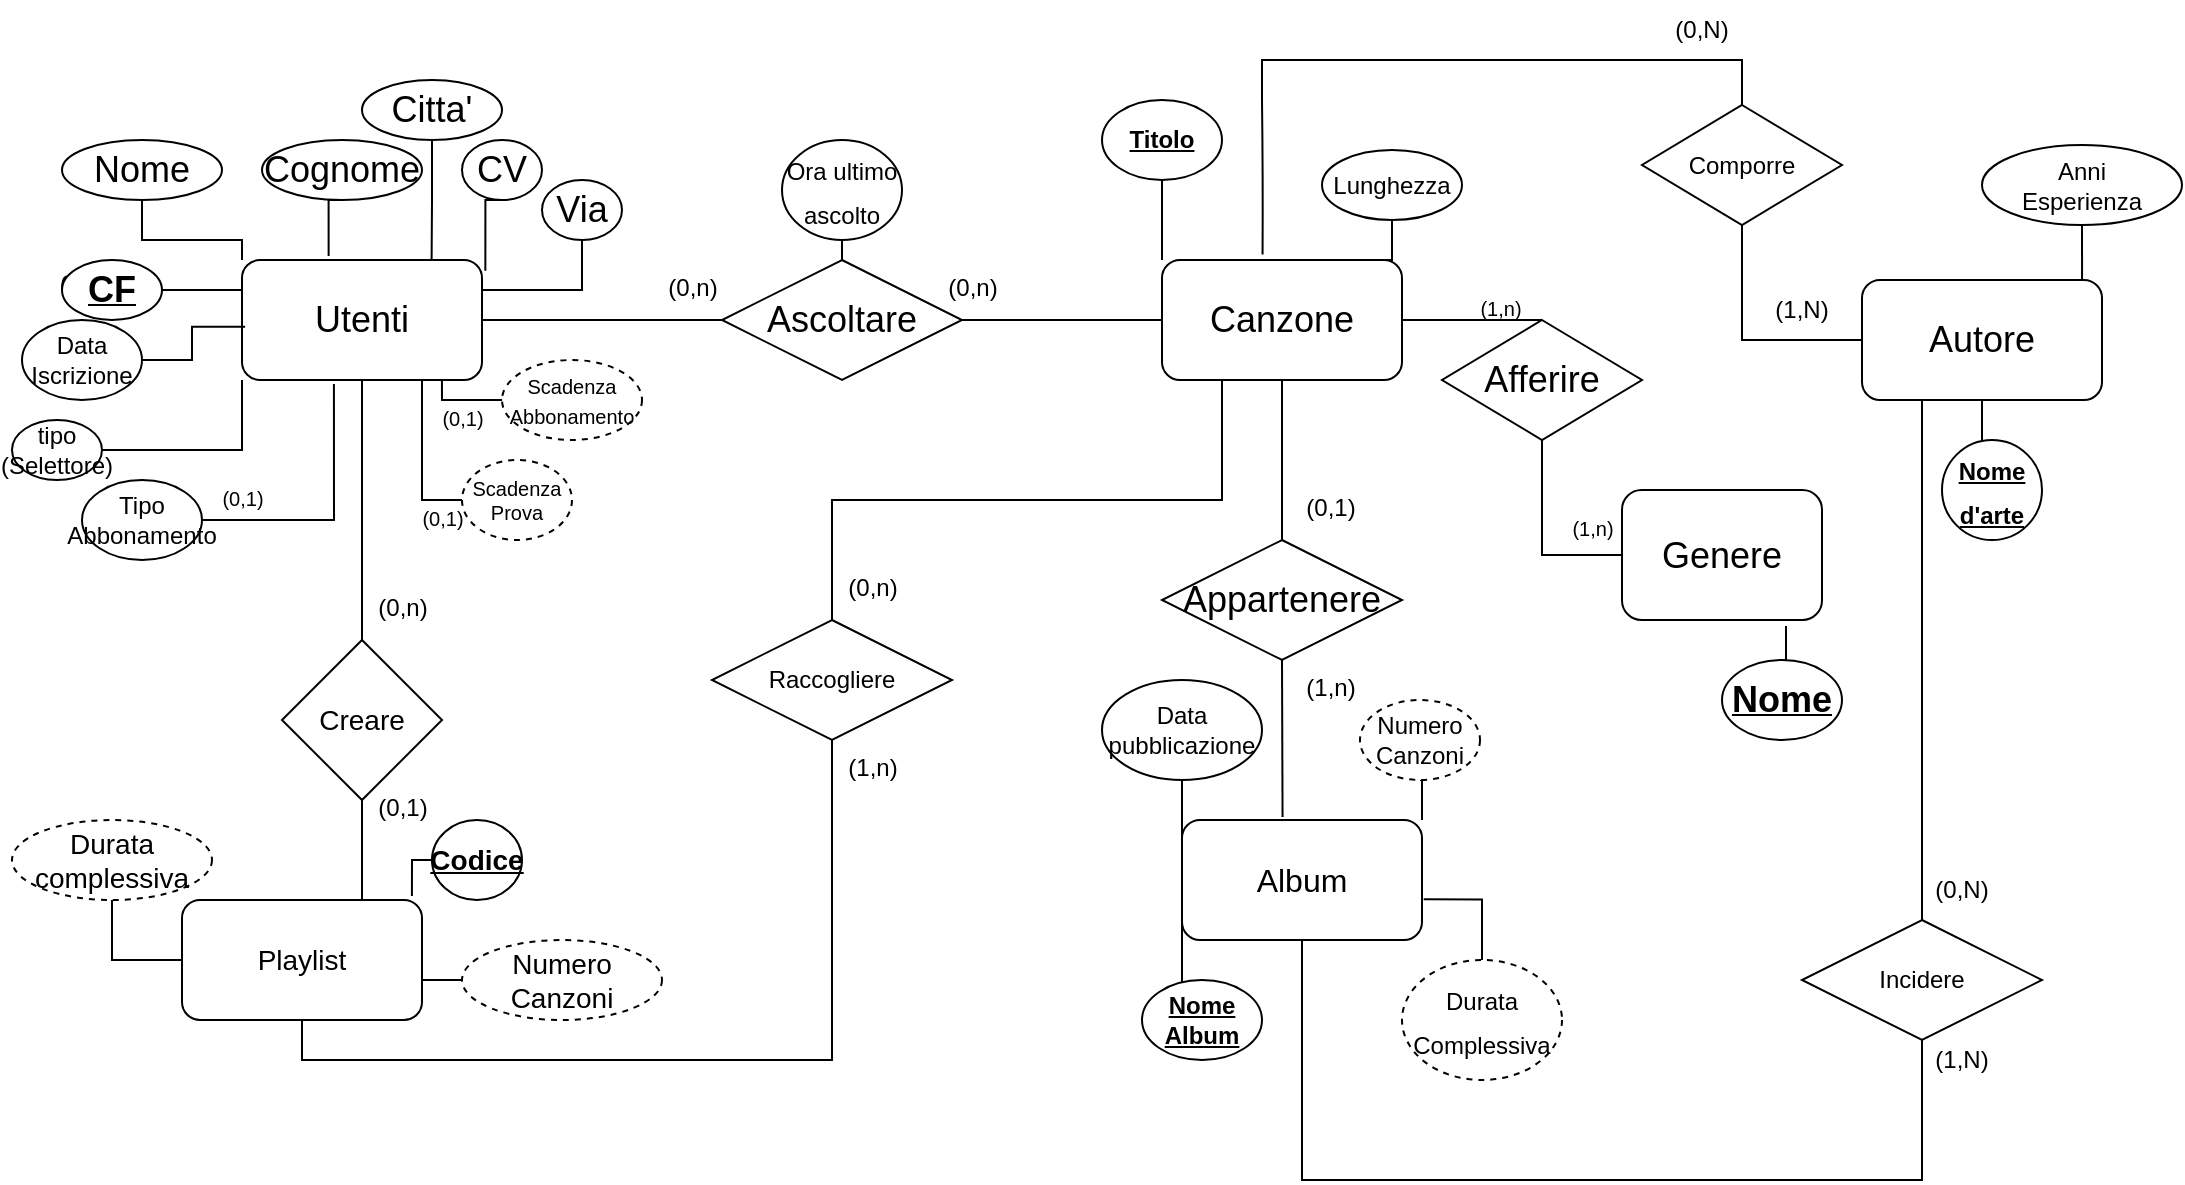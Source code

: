 <mxfile version="16.1.2" type="device"><diagram id="R2lEEEUBdFMjLlhIrx00" name="Page-1"><mxGraphModel dx="1662" dy="836" grid="1" gridSize="10" guides="1" tooltips="1" connect="1" arrows="1" fold="1" page="1" pageScale="1" pageWidth="850" pageHeight="1100" math="0" shadow="0" extFonts="Permanent Marker^https://fonts.googleapis.com/css?family=Permanent+Marker"><root><mxCell id="0"/><mxCell id="1" parent="0"/><mxCell id="5YSdxhO95yGeCRwXdi7l-8" style="edgeStyle=orthogonalEdgeStyle;curved=1;rounded=0;orthogonalLoop=1;jettySize=auto;html=1;exitX=0;exitY=0.25;exitDx=0;exitDy=0;fontSize=12;endArrow=none;endFill=0;startArrow=none;" parent="1" source="5YSdxhO95yGeCRwXdi7l-20" edge="1"><mxGeometry relative="1" as="geometry"><mxPoint x="110" y="175.294" as="targetPoint"/></mxGeometry></mxCell><mxCell id="5YSdxhO95yGeCRwXdi7l-50" style="edgeStyle=orthogonalEdgeStyle;rounded=0;orthogonalLoop=1;jettySize=auto;html=1;exitX=0.5;exitY=1;exitDx=0;exitDy=0;entryX=0.5;entryY=0;entryDx=0;entryDy=0;fontSize=10;endArrow=none;endFill=0;" parent="1" source="5YSdxhO95yGeCRwXdi7l-9" target="5YSdxhO95yGeCRwXdi7l-40" edge="1"><mxGeometry relative="1" as="geometry"/></mxCell><mxCell id="5YSdxhO95yGeCRwXdi7l-9" value="&lt;font style=&quot;font-size: 18px&quot;&gt;Utenti&lt;/font&gt;" style="rounded=1;whiteSpace=wrap;html=1;" parent="1" vertex="1"><mxGeometry x="200" y="160" width="120" height="60" as="geometry"/></mxCell><mxCell id="5YSdxhO95yGeCRwXdi7l-10" style="edgeStyle=orthogonalEdgeStyle;rounded=0;orthogonalLoop=1;jettySize=auto;html=1;exitX=0.5;exitY=1;exitDx=0;exitDy=0;entryX=0;entryY=0;entryDx=0;entryDy=0;fontSize=12;endArrow=none;endFill=0;" parent="1" source="5YSdxhO95yGeCRwXdi7l-11" target="5YSdxhO95yGeCRwXdi7l-9" edge="1"><mxGeometry relative="1" as="geometry"/></mxCell><mxCell id="5YSdxhO95yGeCRwXdi7l-11" value="Nome" style="ellipse;whiteSpace=wrap;html=1;align=center;fontSize=18;fillColor=default;" parent="1" vertex="1"><mxGeometry x="110" y="100" width="80" height="30" as="geometry"/></mxCell><mxCell id="5YSdxhO95yGeCRwXdi7l-12" style="edgeStyle=orthogonalEdgeStyle;rounded=0;orthogonalLoop=1;jettySize=auto;html=1;exitX=0.5;exitY=1;exitDx=0;exitDy=0;entryX=0.361;entryY=-0.033;entryDx=0;entryDy=0;entryPerimeter=0;fontSize=12;endArrow=none;endFill=0;" parent="1" source="5YSdxhO95yGeCRwXdi7l-13" target="5YSdxhO95yGeCRwXdi7l-9" edge="1"><mxGeometry relative="1" as="geometry"/></mxCell><mxCell id="5YSdxhO95yGeCRwXdi7l-13" value="Cognome" style="ellipse;whiteSpace=wrap;html=1;align=center;fontSize=18;fillColor=default;" parent="1" vertex="1"><mxGeometry x="210" y="100" width="80" height="30" as="geometry"/></mxCell><mxCell id="5YSdxhO95yGeCRwXdi7l-34" style="edgeStyle=orthogonalEdgeStyle;rounded=0;orthogonalLoop=1;jettySize=auto;html=1;exitX=0.5;exitY=1;exitDx=0;exitDy=0;entryX=0.79;entryY=0;entryDx=0;entryDy=0;entryPerimeter=0;fontSize=10;endArrow=none;endFill=0;" parent="1" source="5YSdxhO95yGeCRwXdi7l-17" target="5YSdxhO95yGeCRwXdi7l-9" edge="1"><mxGeometry relative="1" as="geometry"/></mxCell><mxCell id="5YSdxhO95yGeCRwXdi7l-17" value="Citta'" style="ellipse;whiteSpace=wrap;html=1;align=center;fontSize=18;fillColor=default;" parent="1" vertex="1"><mxGeometry x="260" y="70" width="70" height="30" as="geometry"/></mxCell><mxCell id="5YSdxhO95yGeCRwXdi7l-35" style="edgeStyle=orthogonalEdgeStyle;rounded=0;orthogonalLoop=1;jettySize=auto;html=1;exitX=0.5;exitY=1;exitDx=0;exitDy=0;entryX=1.014;entryY=0.09;entryDx=0;entryDy=0;entryPerimeter=0;fontSize=10;endArrow=none;endFill=0;" parent="1" source="5YSdxhO95yGeCRwXdi7l-19" target="5YSdxhO95yGeCRwXdi7l-9" edge="1"><mxGeometry relative="1" as="geometry"/></mxCell><mxCell id="5YSdxhO95yGeCRwXdi7l-19" value="CV" style="ellipse;whiteSpace=wrap;html=1;align=center;fontSize=18;fillColor=default;" parent="1" vertex="1"><mxGeometry x="310" y="100" width="40" height="30" as="geometry"/></mxCell><mxCell id="5YSdxhO95yGeCRwXdi7l-20" value="&lt;u&gt;&lt;b&gt;CF&lt;/b&gt;&lt;/u&gt;" style="ellipse;whiteSpace=wrap;html=1;align=center;fontSize=18;fillColor=default;" parent="1" vertex="1"><mxGeometry x="110" y="160" width="50" height="30" as="geometry"/></mxCell><mxCell id="5YSdxhO95yGeCRwXdi7l-21" value="" style="edgeStyle=orthogonalEdgeStyle;curved=1;rounded=0;orthogonalLoop=1;jettySize=auto;html=1;exitX=0;exitY=0.25;exitDx=0;exitDy=0;fontSize=12;endArrow=none;endFill=0;" parent="1" source="5YSdxhO95yGeCRwXdi7l-9" target="5YSdxhO95yGeCRwXdi7l-20" edge="1"><mxGeometry relative="1" as="geometry"><mxPoint x="110" y="175.294" as="targetPoint"/><mxPoint x="200" y="175" as="sourcePoint"/></mxGeometry></mxCell><mxCell id="5YSdxhO95yGeCRwXdi7l-22" style="edgeStyle=orthogonalEdgeStyle;rounded=0;orthogonalLoop=1;jettySize=auto;html=1;exitX=1;exitY=0.5;exitDx=0;exitDy=0;entryX=0.013;entryY=0.557;entryDx=0;entryDy=0;entryPerimeter=0;endArrow=none;endFill=0;" parent="1" source="5YSdxhO95yGeCRwXdi7l-23" target="5YSdxhO95yGeCRwXdi7l-9" edge="1"><mxGeometry relative="1" as="geometry"/></mxCell><mxCell id="5YSdxhO95yGeCRwXdi7l-23" value="Data Iscrizione" style="ellipse;whiteSpace=wrap;html=1;align=center;" parent="1" vertex="1"><mxGeometry x="90" y="190" width="60" height="40" as="geometry"/></mxCell><mxCell id="5YSdxhO95yGeCRwXdi7l-25" style="edgeStyle=orthogonalEdgeStyle;rounded=0;orthogonalLoop=1;jettySize=auto;html=1;exitX=1;exitY=0.5;exitDx=0;exitDy=0;entryX=0;entryY=1;entryDx=0;entryDy=0;endArrow=none;endFill=0;" parent="1" source="5YSdxhO95yGeCRwXdi7l-24" target="5YSdxhO95yGeCRwXdi7l-9" edge="1"><mxGeometry relative="1" as="geometry"/></mxCell><mxCell id="5YSdxhO95yGeCRwXdi7l-24" value="tipo&lt;br&gt;(Selettore)" style="ellipse;whiteSpace=wrap;html=1;align=center;" parent="1" vertex="1"><mxGeometry x="85" y="240" width="45" height="30" as="geometry"/></mxCell><mxCell id="5YSdxhO95yGeCRwXdi7l-31" style="edgeStyle=orthogonalEdgeStyle;rounded=0;orthogonalLoop=1;jettySize=auto;html=1;exitX=0;exitY=0.5;exitDx=0;exitDy=0;entryX=0.833;entryY=1;entryDx=0;entryDy=0;entryPerimeter=0;fontSize=10;endArrow=none;endFill=0;" parent="1" source="5YSdxhO95yGeCRwXdi7l-30" target="5YSdxhO95yGeCRwXdi7l-9" edge="1"><mxGeometry relative="1" as="geometry"/></mxCell><mxCell id="5YSdxhO95yGeCRwXdi7l-30" value="&lt;font style=&quot;font-size: 10px&quot;&gt;Scadenza&lt;br&gt;Abbonamento&lt;/font&gt;" style="ellipse;whiteSpace=wrap;html=1;align=center;fontSize=12;dashed=1;" parent="1" vertex="1"><mxGeometry x="330" y="210" width="70" height="40" as="geometry"/></mxCell><mxCell id="5YSdxhO95yGeCRwXdi7l-98" style="edgeStyle=orthogonalEdgeStyle;rounded=0;orthogonalLoop=1;jettySize=auto;html=1;exitX=0;exitY=0.5;exitDx=0;exitDy=0;entryX=0.75;entryY=1;entryDx=0;entryDy=0;fontSize=10;endArrow=none;endFill=0;" parent="1" source="5YSdxhO95yGeCRwXdi7l-32" target="5YSdxhO95yGeCRwXdi7l-9" edge="1"><mxGeometry relative="1" as="geometry"/></mxCell><mxCell id="5YSdxhO95yGeCRwXdi7l-32" value="Scadenza &lt;br&gt;Prova" style="ellipse;whiteSpace=wrap;html=1;align=center;fontSize=10;dashed=1;" parent="1" vertex="1"><mxGeometry x="310" y="260" width="55" height="40" as="geometry"/></mxCell><mxCell id="5YSdxhO95yGeCRwXdi7l-37" style="edgeStyle=orthogonalEdgeStyle;rounded=0;orthogonalLoop=1;jettySize=auto;html=1;exitX=0.5;exitY=1;exitDx=0;exitDy=0;entryX=1;entryY=0.25;entryDx=0;entryDy=0;fontSize=10;endArrow=none;endFill=0;" parent="1" source="5YSdxhO95yGeCRwXdi7l-36" target="5YSdxhO95yGeCRwXdi7l-9" edge="1"><mxGeometry relative="1" as="geometry"/></mxCell><mxCell id="5YSdxhO95yGeCRwXdi7l-36" value="Via" style="ellipse;whiteSpace=wrap;html=1;align=center;fontSize=18;fillColor=default;" parent="1" vertex="1"><mxGeometry x="350" y="120" width="40" height="30" as="geometry"/></mxCell><mxCell id="5YSdxhO95yGeCRwXdi7l-39" style="edgeStyle=orthogonalEdgeStyle;curved=1;rounded=0;orthogonalLoop=1;jettySize=auto;html=1;exitX=0.5;exitY=1;exitDx=0;exitDy=0;entryX=0.75;entryY=0;entryDx=0;entryDy=0;fontSize=14;endArrow=none;endFill=0;" parent="1" source="5YSdxhO95yGeCRwXdi7l-40" target="5YSdxhO95yGeCRwXdi7l-41" edge="1"><mxGeometry relative="1" as="geometry"/></mxCell><mxCell id="5YSdxhO95yGeCRwXdi7l-40" value="Creare" style="rhombus;whiteSpace=wrap;html=1;fontSize=14;" parent="1" vertex="1"><mxGeometry x="220" y="350" width="80" height="80" as="geometry"/></mxCell><mxCell id="5YSdxhO95yGeCRwXdi7l-107" style="edgeStyle=orthogonalEdgeStyle;rounded=0;orthogonalLoop=1;jettySize=auto;html=1;exitX=0.5;exitY=1;exitDx=0;exitDy=0;fontSize=10;endArrow=none;endFill=0;" parent="1" source="5YSdxhO95yGeCRwXdi7l-41" target="5YSdxhO95yGeCRwXdi7l-104" edge="1"><mxGeometry relative="1" as="geometry"/></mxCell><mxCell id="5YSdxhO95yGeCRwXdi7l-41" value="Playlist" style="rounded=1;whiteSpace=wrap;html=1;fontSize=14;" parent="1" vertex="1"><mxGeometry x="170" y="480" width="120" height="60" as="geometry"/></mxCell><mxCell id="5YSdxhO95yGeCRwXdi7l-42" style="edgeStyle=orthogonalEdgeStyle;rounded=0;orthogonalLoop=1;jettySize=auto;html=1;exitX=0;exitY=0.5;exitDx=0;exitDy=0;entryX=0.958;entryY=-0.033;entryDx=0;entryDy=0;entryPerimeter=0;fontSize=12;endArrow=none;endFill=0;" parent="1" source="5YSdxhO95yGeCRwXdi7l-43" target="5YSdxhO95yGeCRwXdi7l-41" edge="1"><mxGeometry relative="1" as="geometry"/></mxCell><mxCell id="5YSdxhO95yGeCRwXdi7l-43" value="&lt;b&gt;&lt;u&gt;Codice&lt;/u&gt;&lt;/b&gt;" style="ellipse;whiteSpace=wrap;html=1;align=center;fontSize=14;" parent="1" vertex="1"><mxGeometry x="295" y="440" width="45" height="40" as="geometry"/></mxCell><mxCell id="5YSdxhO95yGeCRwXdi7l-44" style="edgeStyle=orthogonalEdgeStyle;rounded=0;orthogonalLoop=1;jettySize=auto;html=1;exitX=0.5;exitY=1;exitDx=0;exitDy=0;entryX=0;entryY=0.5;entryDx=0;entryDy=0;fontSize=12;endArrow=none;endFill=0;" parent="1" source="5YSdxhO95yGeCRwXdi7l-51" target="5YSdxhO95yGeCRwXdi7l-41" edge="1"><mxGeometry relative="1" as="geometry"><mxPoint x="150.0" y="460" as="sourcePoint"/></mxGeometry></mxCell><mxCell id="5YSdxhO95yGeCRwXdi7l-45" style="edgeStyle=orthogonalEdgeStyle;rounded=0;orthogonalLoop=1;jettySize=auto;html=1;exitX=0;exitY=0.5;exitDx=0;exitDy=0;entryX=1;entryY=0.661;entryDx=0;entryDy=0;entryPerimeter=0;fontSize=12;endArrow=none;endFill=0;" parent="1" source="5YSdxhO95yGeCRwXdi7l-46" target="5YSdxhO95yGeCRwXdi7l-41" edge="1"><mxGeometry relative="1" as="geometry"/></mxCell><mxCell id="5YSdxhO95yGeCRwXdi7l-46" value="Numero Canzoni" style="ellipse;whiteSpace=wrap;html=1;align=center;fontSize=14;dashed=1;" parent="1" vertex="1"><mxGeometry x="310" y="500" width="100" height="40" as="geometry"/></mxCell><mxCell id="5YSdxhO95yGeCRwXdi7l-47" value="&lt;span style=&quot;font-size: 12px ; font-weight: 400&quot;&gt;(0,n)&lt;/span&gt;" style="text;strokeColor=none;fillColor=none;html=1;fontSize=24;fontStyle=1;verticalAlign=middle;align=center;" parent="1" vertex="1"><mxGeometry x="230" y="310" width="100" height="40" as="geometry"/></mxCell><mxCell id="5YSdxhO95yGeCRwXdi7l-48" value="&lt;span style=&quot;font-weight: normal&quot;&gt;&lt;font style=&quot;font-size: 12px&quot;&gt;(0,1)&lt;/font&gt;&lt;/span&gt;" style="text;strokeColor=none;fillColor=none;html=1;fontSize=24;fontStyle=1;verticalAlign=middle;align=center;" parent="1" vertex="1"><mxGeometry x="230" y="410" width="100" height="40" as="geometry"/></mxCell><mxCell id="5YSdxhO95yGeCRwXdi7l-51" value="Durata complessiva" style="ellipse;whiteSpace=wrap;html=1;align=center;fontSize=14;dashed=1;" parent="1" vertex="1"><mxGeometry x="85" y="440" width="100" height="40" as="geometry"/></mxCell><mxCell id="5YSdxhO95yGeCRwXdi7l-52" style="edgeStyle=orthogonalEdgeStyle;curved=1;rounded=0;orthogonalLoop=1;jettySize=auto;html=1;exitX=0.5;exitY=1;exitDx=0;exitDy=0;entryX=0.5;entryY=0;entryDx=0;entryDy=0;fontSize=18;endArrow=none;endFill=0;" parent="1" source="5YSdxhO95yGeCRwXdi7l-53" target="5YSdxhO95yGeCRwXdi7l-64" edge="1"><mxGeometry relative="1" as="geometry"/></mxCell><mxCell id="5YSdxhO95yGeCRwXdi7l-108" style="edgeStyle=orthogonalEdgeStyle;rounded=0;orthogonalLoop=1;jettySize=auto;html=1;exitX=0.25;exitY=1;exitDx=0;exitDy=0;fontSize=10;endArrow=none;endFill=0;" parent="1" source="5YSdxhO95yGeCRwXdi7l-53" target="5YSdxhO95yGeCRwXdi7l-104" edge="1"><mxGeometry relative="1" as="geometry"/></mxCell><mxCell id="Pst_QrC-O3FTU6m6Imcb-8" style="edgeStyle=orthogonalEdgeStyle;rounded=0;orthogonalLoop=1;jettySize=auto;html=1;exitX=1;exitY=0.5;exitDx=0;exitDy=0;fontSize=18;endArrow=none;endFill=0;entryX=0.5;entryY=0;entryDx=0;entryDy=0;" parent="1" source="5YSdxhO95yGeCRwXdi7l-53" target="Pst_QrC-O3FTU6m6Imcb-10" edge="1"><mxGeometry relative="1" as="geometry"><mxPoint x="790" y="190" as="targetPoint"/><Array as="points"><mxPoint x="820" y="190"/><mxPoint x="820" y="190"/></Array></mxGeometry></mxCell><mxCell id="5YSdxhO95yGeCRwXdi7l-53" value="Canzone" style="rounded=1;whiteSpace=wrap;html=1;fontSize=18;fillColor=default;" parent="1" vertex="1"><mxGeometry x="660" y="160" width="120" height="60" as="geometry"/></mxCell><mxCell id="5YSdxhO95yGeCRwXdi7l-54" style="edgeStyle=orthogonalEdgeStyle;rounded=0;orthogonalLoop=1;jettySize=auto;html=1;exitX=0.5;exitY=1;exitDx=0;exitDy=0;entryX=0;entryY=0;entryDx=0;entryDy=0;fontSize=12;endArrow=none;endFill=0;" parent="1" source="5YSdxhO95yGeCRwXdi7l-55" target="5YSdxhO95yGeCRwXdi7l-53" edge="1"><mxGeometry relative="1" as="geometry"/></mxCell><mxCell id="5YSdxhO95yGeCRwXdi7l-55" value="&lt;b&gt;&lt;u&gt;Titolo&lt;/u&gt;&lt;/b&gt;" style="ellipse;whiteSpace=wrap;html=1;align=center;fontSize=12;fillColor=default;" parent="1" vertex="1"><mxGeometry x="630" y="80" width="60" height="40" as="geometry"/></mxCell><mxCell id="5YSdxhO95yGeCRwXdi7l-56" style="edgeStyle=orthogonalEdgeStyle;curved=1;rounded=0;orthogonalLoop=1;jettySize=auto;html=1;entryX=0.419;entryY=-0.045;entryDx=0;entryDy=0;entryPerimeter=0;fontSize=12;endArrow=none;endFill=0;" parent="1" target="5YSdxhO95yGeCRwXdi7l-53" edge="1"><mxGeometry relative="1" as="geometry"><mxPoint x="710" y="80" as="sourcePoint"/></mxGeometry></mxCell><mxCell id="5YSdxhO95yGeCRwXdi7l-57" style="edgeStyle=orthogonalEdgeStyle;rounded=0;orthogonalLoop=1;jettySize=auto;html=1;endArrow=none;endFill=0;entryX=0.5;entryY=0;entryDx=0;entryDy=0;" parent="1" target="5YSdxhO95yGeCRwXdi7l-84" edge="1"><mxGeometry relative="1" as="geometry"><mxPoint x="960" y="80" as="targetPoint"/><Array as="points"><mxPoint x="710" y="60"/><mxPoint x="950" y="60"/></Array><mxPoint x="710" y="80" as="sourcePoint"/></mxGeometry></mxCell><mxCell id="5YSdxhO95yGeCRwXdi7l-58" style="edgeStyle=orthogonalEdgeStyle;rounded=0;orthogonalLoop=1;jettySize=auto;html=1;exitX=0.5;exitY=1;exitDx=0;exitDy=0;fontSize=12;endArrow=none;endFill=0;" parent="1" source="5YSdxhO95yGeCRwXdi7l-59" target="5YSdxhO95yGeCRwXdi7l-53" edge="1"><mxGeometry relative="1" as="geometry"/></mxCell><mxCell id="5YSdxhO95yGeCRwXdi7l-59" value="Lunghezza" style="ellipse;whiteSpace=wrap;html=1;align=center;fontSize=12;fillColor=default;" parent="1" vertex="1"><mxGeometry x="740" y="105" width="70" height="35" as="geometry"/></mxCell><mxCell id="5YSdxhO95yGeCRwXdi7l-62" value="&lt;font size=&quot;3&quot;&gt;Album&lt;br&gt;&lt;/font&gt;" style="rounded=1;whiteSpace=wrap;html=1;fontSize=12;fillColor=default;" parent="1" vertex="1"><mxGeometry x="670" y="440" width="120" height="60" as="geometry"/></mxCell><mxCell id="5YSdxhO95yGeCRwXdi7l-63" style="edgeStyle=orthogonalEdgeStyle;curved=1;rounded=0;orthogonalLoop=1;jettySize=auto;html=1;exitX=0.5;exitY=1;exitDx=0;exitDy=0;entryX=0.419;entryY=-0.025;entryDx=0;entryDy=0;entryPerimeter=0;fontSize=18;endArrow=none;endFill=0;" parent="1" source="5YSdxhO95yGeCRwXdi7l-64" target="5YSdxhO95yGeCRwXdi7l-62" edge="1"><mxGeometry relative="1" as="geometry"/></mxCell><mxCell id="5YSdxhO95yGeCRwXdi7l-64" value="Appartenere" style="shape=rhombus;perimeter=rhombusPerimeter;whiteSpace=wrap;html=1;align=center;fontSize=18;fillColor=default;" parent="1" vertex="1"><mxGeometry x="660" y="300" width="120" height="60" as="geometry"/></mxCell><mxCell id="5YSdxhO95yGeCRwXdi7l-65" style="edgeStyle=orthogonalEdgeStyle;curved=1;rounded=0;orthogonalLoop=1;jettySize=auto;html=1;entryX=0;entryY=0.25;entryDx=0;entryDy=0;fontSize=18;endArrow=none;endFill=0;" parent="1" source="5YSdxhO95yGeCRwXdi7l-66" target="5YSdxhO95yGeCRwXdi7l-62" edge="1"><mxGeometry relative="1" as="geometry"><Array as="points"><mxPoint x="670" y="440"/><mxPoint x="670" y="440"/></Array></mxGeometry></mxCell><mxCell id="5YSdxhO95yGeCRwXdi7l-66" value="&lt;b&gt;&lt;u&gt;Nome&lt;br&gt;Album&lt;/u&gt;&lt;/b&gt;" style="ellipse;whiteSpace=wrap;html=1;align=center;fontSize=12;fillColor=default;" parent="1" vertex="1"><mxGeometry x="650" y="520" width="60" height="40" as="geometry"/></mxCell><mxCell id="5YSdxhO95yGeCRwXdi7l-67" style="edgeStyle=orthogonalEdgeStyle;rounded=0;orthogonalLoop=1;jettySize=auto;html=1;exitX=0.5;exitY=1;exitDx=0;exitDy=0;entryX=1;entryY=0;entryDx=0;entryDy=0;fontSize=12;endArrow=none;endFill=0;" parent="1" source="5YSdxhO95yGeCRwXdi7l-68" target="5YSdxhO95yGeCRwXdi7l-62" edge="1"><mxGeometry relative="1" as="geometry"/></mxCell><mxCell id="5YSdxhO95yGeCRwXdi7l-68" value="Numero&lt;br&gt;Canzoni" style="ellipse;whiteSpace=wrap;html=1;align=center;fontSize=12;fillColor=default;dashed=1;" parent="1" vertex="1"><mxGeometry x="759" y="380" width="60" height="40" as="geometry"/></mxCell><mxCell id="5YSdxhO95yGeCRwXdi7l-69" style="edgeStyle=orthogonalEdgeStyle;curved=1;rounded=0;orthogonalLoop=1;jettySize=auto;html=1;exitX=1;exitY=0.5;exitDx=0;exitDy=0;entryX=0;entryY=0.5;entryDx=0;entryDy=0;fontSize=18;endArrow=none;endFill=0;" parent="1" source="5YSdxhO95yGeCRwXdi7l-70" target="5YSdxhO95yGeCRwXdi7l-62" edge="1"><mxGeometry relative="1" as="geometry"><Array as="points"><mxPoint x="670" y="430"/><mxPoint x="670" y="430"/></Array></mxGeometry></mxCell><mxCell id="5YSdxhO95yGeCRwXdi7l-70" value="Data&lt;br&gt;pubblicazione" style="ellipse;whiteSpace=wrap;html=1;align=center;fontSize=12;fillColor=default;" parent="1" vertex="1"><mxGeometry x="630" y="370" width="80" height="50" as="geometry"/></mxCell><mxCell id="5YSdxhO95yGeCRwXdi7l-71" style="edgeStyle=orthogonalEdgeStyle;rounded=0;orthogonalLoop=1;jettySize=auto;html=1;exitX=0.5;exitY=0;exitDx=0;exitDy=0;entryX=1.007;entryY=0.661;entryDx=0;entryDy=0;entryPerimeter=0;fontSize=12;endArrow=none;endFill=0;" parent="1" source="5YSdxhO95yGeCRwXdi7l-72" target="5YSdxhO95yGeCRwXdi7l-62" edge="1"><mxGeometry relative="1" as="geometry"/></mxCell><mxCell id="5YSdxhO95yGeCRwXdi7l-72" value="&lt;font style=&quot;font-size: 12px&quot;&gt;Durata Complessiva&lt;/font&gt;" style="ellipse;whiteSpace=wrap;html=1;align=center;dashed=1;fontSize=18;fillColor=default;" parent="1" vertex="1"><mxGeometry x="780" y="510" width="80" height="60" as="geometry"/></mxCell><mxCell id="5YSdxhO95yGeCRwXdi7l-73" value="&lt;span style=&quot;font-weight: normal&quot;&gt;&lt;font style=&quot;font-size: 12px&quot;&gt;(0,1)&lt;/font&gt;&lt;/span&gt;" style="text;strokeColor=none;fillColor=none;html=1;fontSize=24;fontStyle=1;verticalAlign=middle;align=center;" parent="1" vertex="1"><mxGeometry x="719" y="260" width="50" height="40" as="geometry"/></mxCell><mxCell id="5YSdxhO95yGeCRwXdi7l-74" value="&lt;span style=&quot;font-weight: normal&quot;&gt;&lt;font style=&quot;font-size: 12px&quot;&gt;(1,n)&lt;/font&gt;&lt;/span&gt;" style="text;strokeColor=none;fillColor=none;html=1;fontSize=24;fontStyle=1;verticalAlign=middle;align=center;" parent="1" vertex="1"><mxGeometry x="719" y="350" width="50" height="40" as="geometry"/></mxCell><mxCell id="5YSdxhO95yGeCRwXdi7l-75" style="edgeStyle=orthogonalEdgeStyle;rounded=0;orthogonalLoop=1;jettySize=auto;html=1;exitX=0.5;exitY=1;exitDx=0;exitDy=0;endArrow=none;endFill=0;entryX=0.5;entryY=1;entryDx=0;entryDy=0;" parent="1" source="5YSdxhO95yGeCRwXdi7l-62" target="5YSdxhO95yGeCRwXdi7l-82" edge="1"><mxGeometry relative="1" as="geometry"><mxPoint x="980" y="550" as="targetPoint"/><Array as="points"><mxPoint x="730" y="620"/><mxPoint x="1040" y="620"/></Array></mxGeometry></mxCell><mxCell id="5YSdxhO95yGeCRwXdi7l-76" style="edgeStyle=orthogonalEdgeStyle;rounded=0;orthogonalLoop=1;jettySize=auto;html=1;exitX=0.25;exitY=1;exitDx=0;exitDy=0;fontSize=12;endArrow=none;endFill=0;" parent="1" source="5YSdxhO95yGeCRwXdi7l-77" target="5YSdxhO95yGeCRwXdi7l-82" edge="1"><mxGeometry relative="1" as="geometry"/></mxCell><mxCell id="5YSdxhO95yGeCRwXdi7l-77" value="&lt;font style=&quot;font-size: 18px&quot;&gt;Autore&lt;/font&gt;" style="rounded=1;whiteSpace=wrap;html=1;" parent="1" vertex="1"><mxGeometry x="1010" y="170" width="120" height="60" as="geometry"/></mxCell><mxCell id="5YSdxhO95yGeCRwXdi7l-78" value="" style="endArrow=none;html=1;rounded=0;fontSize=18;" parent="1" edge="1"><mxGeometry width="50" height="50" relative="1" as="geometry"><mxPoint x="1070" y="250" as="sourcePoint"/><mxPoint x="1070" y="230" as="targetPoint"/></mxGeometry></mxCell><mxCell id="5YSdxhO95yGeCRwXdi7l-79" value="&lt;u&gt;&lt;b&gt;&lt;font style=&quot;font-size: 12px&quot;&gt;Nome d'arte&lt;br&gt;&lt;/font&gt;&lt;/b&gt;&lt;/u&gt;" style="ellipse;whiteSpace=wrap;html=1;align=center;fontSize=18;" parent="1" vertex="1"><mxGeometry x="1050" y="250" width="50" height="50" as="geometry"/></mxCell><mxCell id="5YSdxhO95yGeCRwXdi7l-80" style="edgeStyle=orthogonalEdgeStyle;rounded=0;orthogonalLoop=1;jettySize=auto;html=1;exitX=0.5;exitY=1;exitDx=0;exitDy=0;entryX=0.917;entryY=0;entryDx=0;entryDy=0;entryPerimeter=0;fontSize=12;endArrow=none;endFill=0;" parent="1" source="5YSdxhO95yGeCRwXdi7l-81" target="5YSdxhO95yGeCRwXdi7l-77" edge="1"><mxGeometry relative="1" as="geometry"/></mxCell><mxCell id="5YSdxhO95yGeCRwXdi7l-81" value="Anni&lt;br&gt;Esperienza" style="ellipse;whiteSpace=wrap;html=1;align=center;fontSize=12;" parent="1" vertex="1"><mxGeometry x="1070" y="102.5" width="100" height="40" as="geometry"/></mxCell><mxCell id="5YSdxhO95yGeCRwXdi7l-82" value="Incidere" style="shape=rhombus;perimeter=rhombusPerimeter;whiteSpace=wrap;html=1;align=center;fontSize=12;" parent="1" vertex="1"><mxGeometry x="980" y="490" width="120" height="60" as="geometry"/></mxCell><mxCell id="5YSdxhO95yGeCRwXdi7l-83" style="edgeStyle=orthogonalEdgeStyle;rounded=0;orthogonalLoop=1;jettySize=auto;html=1;exitX=0.5;exitY=1;exitDx=0;exitDy=0;entryX=0;entryY=0.5;entryDx=0;entryDy=0;fontSize=12;endArrow=none;endFill=0;" parent="1" source="5YSdxhO95yGeCRwXdi7l-84" target="5YSdxhO95yGeCRwXdi7l-77" edge="1"><mxGeometry relative="1" as="geometry"/></mxCell><mxCell id="5YSdxhO95yGeCRwXdi7l-84" value="Comporre" style="shape=rhombus;perimeter=rhombusPerimeter;whiteSpace=wrap;html=1;align=center;fontSize=12;" parent="1" vertex="1"><mxGeometry x="900" y="82.5" width="100" height="60" as="geometry"/></mxCell><mxCell id="5YSdxhO95yGeCRwXdi7l-89" value="(1,N)" style="text;html=1;strokeColor=none;fillColor=none;align=center;verticalAlign=middle;whiteSpace=wrap;rounded=0;" parent="1" vertex="1"><mxGeometry x="950" y="170" width="60" height="30" as="geometry"/></mxCell><mxCell id="5YSdxhO95yGeCRwXdi7l-90" value="(0,N)" style="text;html=1;strokeColor=none;fillColor=none;align=center;verticalAlign=middle;whiteSpace=wrap;rounded=0;" parent="1" vertex="1"><mxGeometry x="1030" y="460" width="60" height="30" as="geometry"/></mxCell><mxCell id="5YSdxhO95yGeCRwXdi7l-91" value="(1,N)" style="text;html=1;strokeColor=none;fillColor=none;align=center;verticalAlign=middle;whiteSpace=wrap;rounded=0;" parent="1" vertex="1"><mxGeometry x="1030" y="545" width="60" height="30" as="geometry"/></mxCell><mxCell id="5YSdxhO95yGeCRwXdi7l-92" style="edgeStyle=orthogonalEdgeStyle;curved=1;rounded=0;orthogonalLoop=1;jettySize=auto;html=1;entryX=1;entryY=0.5;entryDx=0;entryDy=0;fontSize=18;endArrow=none;endFill=0;" parent="1" source="5YSdxhO95yGeCRwXdi7l-94" edge="1"><mxGeometry relative="1" as="geometry"><mxPoint x="320.0" y="190" as="targetPoint"/></mxGeometry></mxCell><mxCell id="5YSdxhO95yGeCRwXdi7l-93" style="edgeStyle=orthogonalEdgeStyle;curved=1;rounded=0;orthogonalLoop=1;jettySize=auto;html=1;fontSize=18;endArrow=none;endFill=0;" parent="1" source="5YSdxhO95yGeCRwXdi7l-94" edge="1"><mxGeometry relative="1" as="geometry"><mxPoint x="660" y="190" as="targetPoint"/></mxGeometry></mxCell><mxCell id="5YSdxhO95yGeCRwXdi7l-94" value="Ascoltare" style="shape=rhombus;perimeter=rhombusPerimeter;whiteSpace=wrap;html=1;align=center;fontSize=18;fillColor=default;" parent="1" vertex="1"><mxGeometry x="440" y="160" width="120" height="60" as="geometry"/></mxCell><mxCell id="5YSdxhO95yGeCRwXdi7l-99" style="edgeStyle=orthogonalEdgeStyle;rounded=0;orthogonalLoop=1;jettySize=auto;html=1;exitX=0.5;exitY=1;exitDx=0;exitDy=0;entryX=0.5;entryY=0;entryDx=0;entryDy=0;fontSize=10;endArrow=none;endFill=0;" parent="1" source="5YSdxhO95yGeCRwXdi7l-95" target="5YSdxhO95yGeCRwXdi7l-94" edge="1"><mxGeometry relative="1" as="geometry"/></mxCell><mxCell id="5YSdxhO95yGeCRwXdi7l-95" value="&lt;font style=&quot;font-size: 12px&quot;&gt;Ora ultimo ascolto&lt;/font&gt;" style="ellipse;whiteSpace=wrap;html=1;align=center;fontSize=18;fillColor=default;" parent="1" vertex="1"><mxGeometry x="470" y="100" width="60" height="50" as="geometry"/></mxCell><mxCell id="5YSdxhO95yGeCRwXdi7l-96" value="&lt;span style=&quot;font-weight: normal&quot;&gt;&lt;font style=&quot;font-size: 12px&quot;&gt;(0,n)&lt;/font&gt;&lt;/span&gt;" style="text;strokeColor=none;fillColor=none;html=1;fontSize=24;fontStyle=1;verticalAlign=middle;align=center;" parent="1" vertex="1"><mxGeometry x="400" y="150" width="50" height="40" as="geometry"/></mxCell><mxCell id="5YSdxhO95yGeCRwXdi7l-97" value="&lt;span style=&quot;font-weight: normal&quot;&gt;&lt;font style=&quot;font-size: 12px&quot;&gt;(0,n)&lt;/font&gt;&lt;/span&gt;" style="text;strokeColor=none;fillColor=none;html=1;fontSize=24;fontStyle=1;verticalAlign=middle;align=center;" parent="1" vertex="1"><mxGeometry x="540" y="150" width="50" height="40" as="geometry"/></mxCell><mxCell id="5YSdxhO95yGeCRwXdi7l-104" value="Raccogliere" style="shape=rhombus;perimeter=rhombusPerimeter;whiteSpace=wrap;html=1;align=center;" parent="1" vertex="1"><mxGeometry x="435" y="340" width="120" height="60" as="geometry"/></mxCell><mxCell id="5YSdxhO95yGeCRwXdi7l-105" value="&lt;span style=&quot;font-weight: normal&quot;&gt;&lt;font style=&quot;font-size: 12px&quot;&gt;(0,n)&lt;/font&gt;&lt;/span&gt;" style="text;strokeColor=none;fillColor=none;html=1;fontSize=24;fontStyle=1;verticalAlign=middle;align=center;" parent="1" vertex="1"><mxGeometry x="465" y="300" width="100" height="40" as="geometry"/></mxCell><mxCell id="5YSdxhO95yGeCRwXdi7l-106" value="&lt;span style=&quot;font-weight: normal&quot;&gt;&lt;font style=&quot;font-size: 12px&quot;&gt;(1,n)&lt;/font&gt;&lt;/span&gt;" style="text;strokeColor=none;fillColor=none;html=1;fontSize=24;fontStyle=1;verticalAlign=middle;align=center;" parent="1" vertex="1"><mxGeometry x="465" y="390" width="100" height="40" as="geometry"/></mxCell><mxCell id="Pst_QrC-O3FTU6m6Imcb-1" value="&lt;span style=&quot;font-weight: normal&quot;&gt;&lt;font style=&quot;font-size: 10px&quot;&gt;(0,1)&lt;/font&gt;&lt;/span&gt;" style="text;strokeColor=none;fillColor=none;html=1;fontSize=24;fontStyle=1;verticalAlign=middle;align=center;dashed=1;" parent="1" vertex="1"><mxGeometry x="280" y="280" width="40" height="10" as="geometry"/></mxCell><mxCell id="Pst_QrC-O3FTU6m6Imcb-2" value="&lt;span style=&quot;font-weight: normal&quot;&gt;&lt;font style=&quot;font-size: 10px&quot;&gt;(0,1)&lt;/font&gt;&lt;/span&gt;" style="text;strokeColor=none;fillColor=none;html=1;fontSize=24;fontStyle=1;verticalAlign=middle;align=center;dashed=1;" parent="1" vertex="1"><mxGeometry x="290" y="230" width="40" height="10" as="geometry"/></mxCell><mxCell id="Pst_QrC-O3FTU6m6Imcb-4" style="edgeStyle=orthogonalEdgeStyle;rounded=0;orthogonalLoop=1;jettySize=auto;html=1;exitX=1;exitY=0.5;exitDx=0;exitDy=0;entryX=0.383;entryY=1.033;entryDx=0;entryDy=0;entryPerimeter=0;fontSize=10;endArrow=none;endFill=0;" parent="1" source="Pst_QrC-O3FTU6m6Imcb-3" target="5YSdxhO95yGeCRwXdi7l-9" edge="1"><mxGeometry relative="1" as="geometry"/></mxCell><mxCell id="Pst_QrC-O3FTU6m6Imcb-3" value="Tipo Abbonamento" style="ellipse;whiteSpace=wrap;html=1;align=center;" parent="1" vertex="1"><mxGeometry x="120" y="270" width="60" height="40" as="geometry"/></mxCell><mxCell id="Pst_QrC-O3FTU6m6Imcb-5" value="&lt;span style=&quot;font-weight: normal&quot;&gt;&lt;font style=&quot;font-size: 10px&quot;&gt;(0,1)&lt;/font&gt;&lt;/span&gt;" style="text;strokeColor=none;fillColor=none;html=1;fontSize=24;fontStyle=1;verticalAlign=middle;align=center;dashed=1;" parent="1" vertex="1"><mxGeometry x="180" y="270" width="40" height="10" as="geometry"/></mxCell><mxCell id="Pst_QrC-O3FTU6m6Imcb-7" value="&lt;font style=&quot;font-size: 18px&quot;&gt;Genere&lt;/font&gt;" style="whiteSpace=wrap;html=1;align=center;fontSize=10;rounded=1;" parent="1" vertex="1"><mxGeometry x="890" y="275" width="100" height="65" as="geometry"/></mxCell><mxCell id="Pst_QrC-O3FTU6m6Imcb-11" style="edgeStyle=orthogonalEdgeStyle;rounded=0;orthogonalLoop=1;jettySize=auto;html=1;exitX=0.5;exitY=1;exitDx=0;exitDy=0;entryX=0;entryY=0.5;entryDx=0;entryDy=0;fontSize=18;endArrow=none;endFill=0;" parent="1" source="Pst_QrC-O3FTU6m6Imcb-10" target="Pst_QrC-O3FTU6m6Imcb-7" edge="1"><mxGeometry relative="1" as="geometry"/></mxCell><mxCell id="Pst_QrC-O3FTU6m6Imcb-10" value="Afferire" style="shape=rhombus;perimeter=rhombusPerimeter;whiteSpace=wrap;html=1;align=center;rounded=0;fontSize=18;" parent="1" vertex="1"><mxGeometry x="800" y="190" width="100" height="60" as="geometry"/></mxCell><mxCell id="Pst_QrC-O3FTU6m6Imcb-13" style="edgeStyle=orthogonalEdgeStyle;rounded=0;orthogonalLoop=1;jettySize=auto;html=1;exitX=0.5;exitY=0;exitDx=0;exitDy=0;entryX=0.82;entryY=1.046;entryDx=0;entryDy=0;entryPerimeter=0;fontSize=18;endArrow=none;endFill=0;" parent="1" source="Pst_QrC-O3FTU6m6Imcb-12" target="Pst_QrC-O3FTU6m6Imcb-7" edge="1"><mxGeometry relative="1" as="geometry"/></mxCell><mxCell id="Pst_QrC-O3FTU6m6Imcb-12" value="&lt;b&gt;&lt;u&gt;Nome&lt;/u&gt;&lt;/b&gt;" style="ellipse;whiteSpace=wrap;html=1;align=center;rounded=0;fontSize=18;" parent="1" vertex="1"><mxGeometry x="940" y="360" width="60" height="40" as="geometry"/></mxCell><mxCell id="Pst_QrC-O3FTU6m6Imcb-14" value="&lt;font style=&quot;font-size: 10px ; font-weight: normal&quot;&gt;(1,n)&lt;/font&gt;" style="text;strokeColor=none;fillColor=none;html=1;fontSize=24;fontStyle=1;verticalAlign=middle;align=center;rounded=0;" parent="1" vertex="1"><mxGeometry x="819" y="170" width="20" height="20" as="geometry"/></mxCell><mxCell id="Pst_QrC-O3FTU6m6Imcb-15" value="&lt;span style=&quot;font-weight: normal&quot;&gt;&lt;font style=&quot;font-size: 10px&quot;&gt;(1,n)&lt;/font&gt;&lt;/span&gt;" style="text;strokeColor=none;fillColor=none;html=1;fontSize=24;fontStyle=1;verticalAlign=middle;align=center;rounded=0;" parent="1" vertex="1"><mxGeometry x="860" y="280" width="30" height="20" as="geometry"/></mxCell><mxCell id="Pst_QrC-O3FTU6m6Imcb-16" value="(0,N)" style="text;html=1;strokeColor=none;fillColor=none;align=center;verticalAlign=middle;whiteSpace=wrap;rounded=0;" parent="1" vertex="1"><mxGeometry x="900" y="30" width="60" height="30" as="geometry"/></mxCell></root></mxGraphModel></diagram></mxfile>